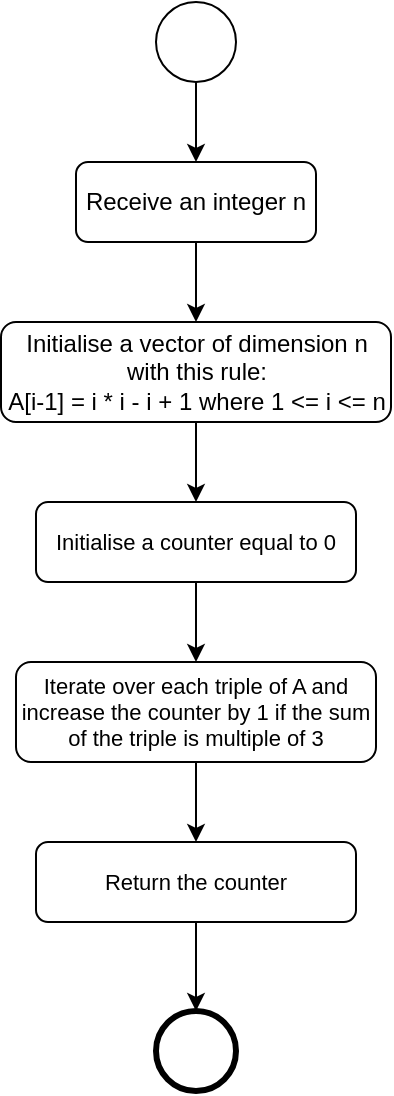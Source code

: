 <mxfile version="25.0.1">
  <diagram name="Page-1" id="gcOh2L13ghurHqlArtQZ">
    <mxGraphModel dx="816" dy="480" grid="1" gridSize="10" guides="1" tooltips="1" connect="1" arrows="1" fold="1" page="1" pageScale="1" pageWidth="827" pageHeight="1169" background="#ffffff" math="0" shadow="0">
      <root>
        <mxCell id="0" />
        <mxCell id="1" parent="0" />
        <mxCell id="pkoyU2fwOPBfZemE1w7x-3" style="edgeStyle=orthogonalEdgeStyle;rounded=0;orthogonalLoop=1;jettySize=auto;html=1;exitX=0.5;exitY=1;exitDx=0;exitDy=0;entryX=0.5;entryY=0;entryDx=0;entryDy=0;" edge="1" parent="1" source="pkoyU2fwOPBfZemE1w7x-1" target="pkoyU2fwOPBfZemE1w7x-2">
          <mxGeometry relative="1" as="geometry" />
        </mxCell>
        <mxCell id="pkoyU2fwOPBfZemE1w7x-1" value="" style="ellipse;whiteSpace=wrap;html=1;aspect=fixed;" vertex="1" parent="1">
          <mxGeometry x="400" y="80" width="40" height="40" as="geometry" />
        </mxCell>
        <mxCell id="pkoyU2fwOPBfZemE1w7x-5" style="edgeStyle=orthogonalEdgeStyle;rounded=0;orthogonalLoop=1;jettySize=auto;html=1;exitX=0.5;exitY=1;exitDx=0;exitDy=0;entryX=0.5;entryY=0;entryDx=0;entryDy=0;" edge="1" parent="1" source="pkoyU2fwOPBfZemE1w7x-2" target="pkoyU2fwOPBfZemE1w7x-4">
          <mxGeometry relative="1" as="geometry" />
        </mxCell>
        <mxCell id="pkoyU2fwOPBfZemE1w7x-2" value="Receive an integer n" style="rounded=1;whiteSpace=wrap;html=1;" vertex="1" parent="1">
          <mxGeometry x="360" y="160" width="120" height="40" as="geometry" />
        </mxCell>
        <mxCell id="pkoyU2fwOPBfZemE1w7x-7" style="edgeStyle=orthogonalEdgeStyle;rounded=0;orthogonalLoop=1;jettySize=auto;html=1;exitX=0.5;exitY=1;exitDx=0;exitDy=0;entryX=0.5;entryY=0;entryDx=0;entryDy=0;" edge="1" parent="1" source="pkoyU2fwOPBfZemE1w7x-4" target="pkoyU2fwOPBfZemE1w7x-6">
          <mxGeometry relative="1" as="geometry" />
        </mxCell>
        <mxCell id="pkoyU2fwOPBfZemE1w7x-4" value="Initialise a vector of dimension n with this rule:&lt;div&gt;A[i-1] = i * i - i + 1 where 1 &amp;lt;= i &amp;lt;= n&lt;/div&gt;" style="rounded=1;whiteSpace=wrap;html=1;" vertex="1" parent="1">
          <mxGeometry x="322.5" y="240" width="195" height="50" as="geometry" />
        </mxCell>
        <mxCell id="pkoyU2fwOPBfZemE1w7x-11" style="edgeStyle=orthogonalEdgeStyle;rounded=0;orthogonalLoop=1;jettySize=auto;html=1;exitX=0.5;exitY=1;exitDx=0;exitDy=0;entryX=0.5;entryY=0;entryDx=0;entryDy=0;" edge="1" parent="1" source="pkoyU2fwOPBfZemE1w7x-6" target="pkoyU2fwOPBfZemE1w7x-10">
          <mxGeometry relative="1" as="geometry" />
        </mxCell>
        <mxCell id="pkoyU2fwOPBfZemE1w7x-6" value="Initialise a counter equal to 0" style="rounded=1;whiteSpace=wrap;html=1;fontSize=11;" vertex="1" parent="1">
          <mxGeometry x="340" y="330" width="160" height="40" as="geometry" />
        </mxCell>
        <mxCell id="pkoyU2fwOPBfZemE1w7x-17" style="edgeStyle=orthogonalEdgeStyle;rounded=0;orthogonalLoop=1;jettySize=auto;html=1;exitX=0.5;exitY=1;exitDx=0;exitDy=0;entryX=0.5;entryY=0;entryDx=0;entryDy=0;" edge="1" parent="1" source="pkoyU2fwOPBfZemE1w7x-10" target="pkoyU2fwOPBfZemE1w7x-14">
          <mxGeometry relative="1" as="geometry" />
        </mxCell>
        <mxCell id="pkoyU2fwOPBfZemE1w7x-10" value="Iterate over each triple of A and increase the counter by 1 if the sum of the triple is multiple of 3" style="rounded=1;whiteSpace=wrap;html=1;fontSize=11;" vertex="1" parent="1">
          <mxGeometry x="330" y="410" width="180" height="50" as="geometry" />
        </mxCell>
        <mxCell id="pkoyU2fwOPBfZemE1w7x-16" style="edgeStyle=orthogonalEdgeStyle;rounded=0;orthogonalLoop=1;jettySize=auto;html=1;exitX=0.5;exitY=1;exitDx=0;exitDy=0;entryX=0.5;entryY=0;entryDx=0;entryDy=0;" edge="1" parent="1" source="pkoyU2fwOPBfZemE1w7x-14" target="pkoyU2fwOPBfZemE1w7x-15">
          <mxGeometry relative="1" as="geometry" />
        </mxCell>
        <mxCell id="pkoyU2fwOPBfZemE1w7x-14" value="Return the counter" style="rounded=1;whiteSpace=wrap;html=1;fontSize=11;" vertex="1" parent="1">
          <mxGeometry x="340" y="500" width="160" height="40" as="geometry" />
        </mxCell>
        <mxCell id="pkoyU2fwOPBfZemE1w7x-15" value="" style="ellipse;whiteSpace=wrap;html=1;aspect=fixed;strokeWidth=3;" vertex="1" parent="1">
          <mxGeometry x="400" y="584.5" width="40" height="40" as="geometry" />
        </mxCell>
      </root>
    </mxGraphModel>
  </diagram>
</mxfile>